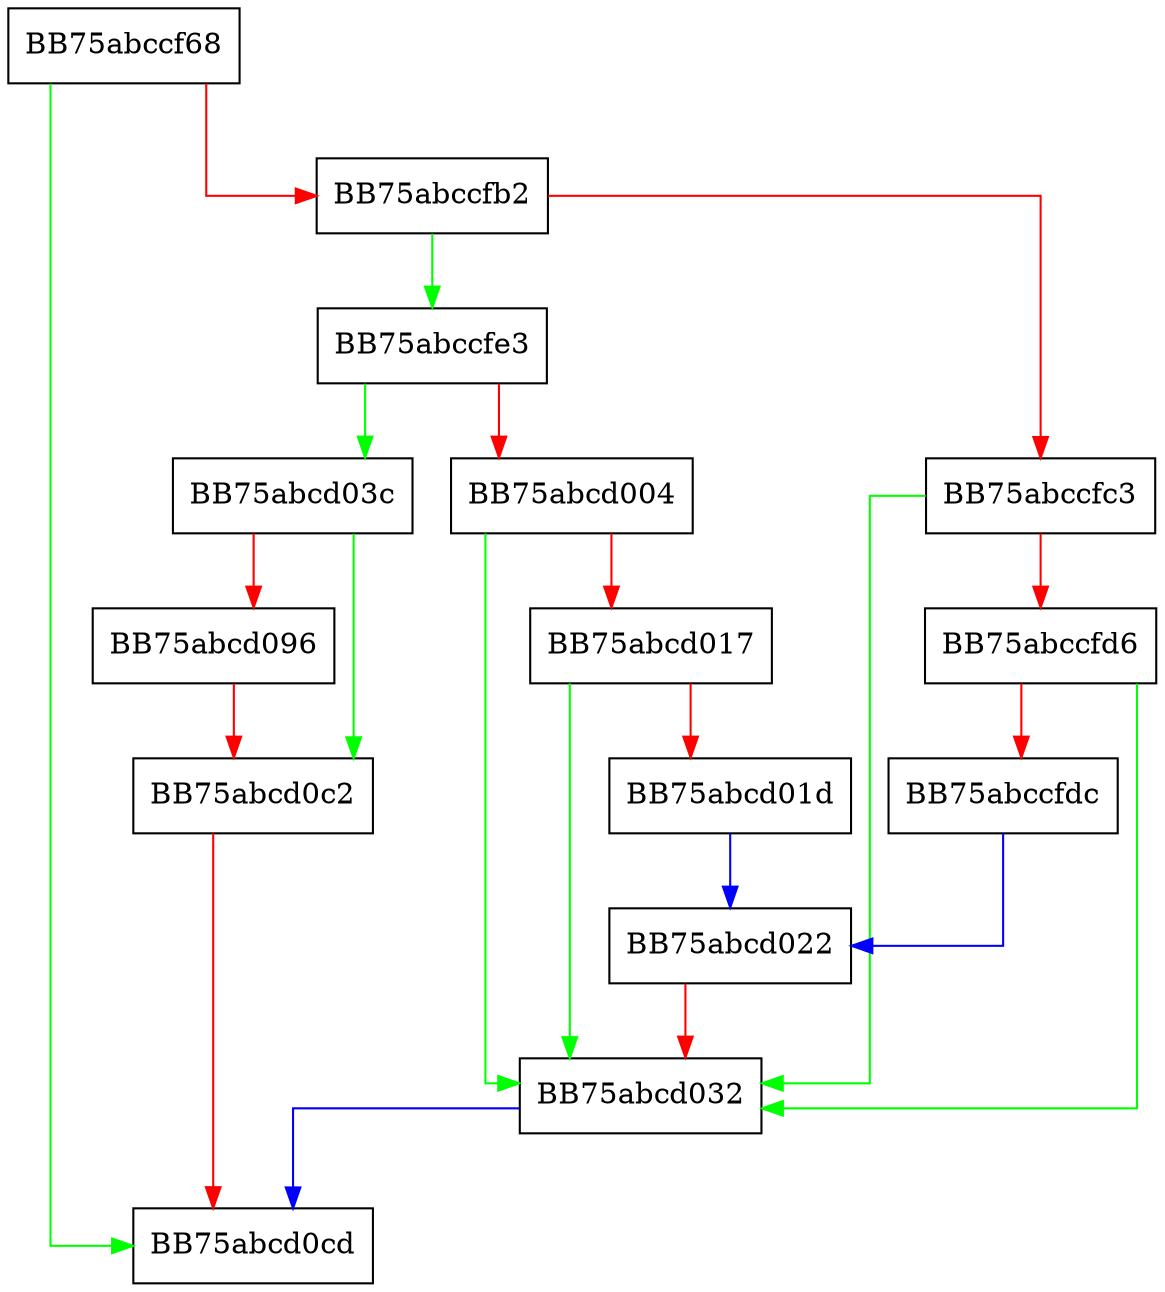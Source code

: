digraph QueryDiskExtents {
  node [shape="box"];
  graph [splines=ortho];
  BB75abccf68 -> BB75abcd0cd [color="green"];
  BB75abccf68 -> BB75abccfb2 [color="red"];
  BB75abccfb2 -> BB75abccfe3 [color="green"];
  BB75abccfb2 -> BB75abccfc3 [color="red"];
  BB75abccfc3 -> BB75abcd032 [color="green"];
  BB75abccfc3 -> BB75abccfd6 [color="red"];
  BB75abccfd6 -> BB75abcd032 [color="green"];
  BB75abccfd6 -> BB75abccfdc [color="red"];
  BB75abccfdc -> BB75abcd022 [color="blue"];
  BB75abccfe3 -> BB75abcd03c [color="green"];
  BB75abccfe3 -> BB75abcd004 [color="red"];
  BB75abcd004 -> BB75abcd032 [color="green"];
  BB75abcd004 -> BB75abcd017 [color="red"];
  BB75abcd017 -> BB75abcd032 [color="green"];
  BB75abcd017 -> BB75abcd01d [color="red"];
  BB75abcd01d -> BB75abcd022 [color="blue"];
  BB75abcd022 -> BB75abcd032 [color="red"];
  BB75abcd032 -> BB75abcd0cd [color="blue"];
  BB75abcd03c -> BB75abcd0c2 [color="green"];
  BB75abcd03c -> BB75abcd096 [color="red"];
  BB75abcd096 -> BB75abcd0c2 [color="red"];
  BB75abcd0c2 -> BB75abcd0cd [color="red"];
}